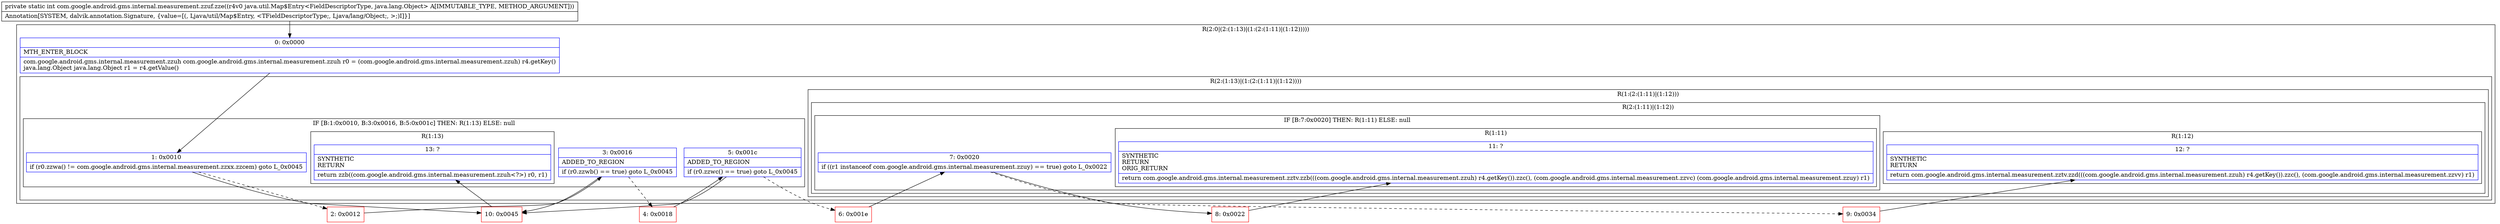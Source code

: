 digraph "CFG forcom.google.android.gms.internal.measurement.zzuf.zze(Ljava\/util\/Map$Entry;)I" {
subgraph cluster_Region_821747933 {
label = "R(2:0|(2:(1:13)|(1:(2:(1:11)|(1:12)))))";
node [shape=record,color=blue];
Node_0 [shape=record,label="{0\:\ 0x0000|MTH_ENTER_BLOCK\l|com.google.android.gms.internal.measurement.zzuh com.google.android.gms.internal.measurement.zzuh r0 = (com.google.android.gms.internal.measurement.zzuh) r4.getKey()\ljava.lang.Object java.lang.Object r1 = r4.getValue()\l}"];
subgraph cluster_Region_373253775 {
label = "R(2:(1:13)|(1:(2:(1:11)|(1:12))))";
node [shape=record,color=blue];
subgraph cluster_IfRegion_1149941101 {
label = "IF [B:1:0x0010, B:3:0x0016, B:5:0x001c] THEN: R(1:13) ELSE: null";
node [shape=record,color=blue];
Node_1 [shape=record,label="{1\:\ 0x0010|if (r0.zzwa() != com.google.android.gms.internal.measurement.zzxx.zzcem) goto L_0x0045\l}"];
Node_3 [shape=record,label="{3\:\ 0x0016|ADDED_TO_REGION\l|if (r0.zzwb() == true) goto L_0x0045\l}"];
Node_5 [shape=record,label="{5\:\ 0x001c|ADDED_TO_REGION\l|if (r0.zzwc() == true) goto L_0x0045\l}"];
subgraph cluster_Region_817441974 {
label = "R(1:13)";
node [shape=record,color=blue];
Node_13 [shape=record,label="{13\:\ ?|SYNTHETIC\lRETURN\l|return zzb((com.google.android.gms.internal.measurement.zzuh\<?\>) r0, r1)\l}"];
}
}
subgraph cluster_Region_771670011 {
label = "R(1:(2:(1:11)|(1:12)))";
node [shape=record,color=blue];
subgraph cluster_Region_1738321382 {
label = "R(2:(1:11)|(1:12))";
node [shape=record,color=blue];
subgraph cluster_IfRegion_1899080288 {
label = "IF [B:7:0x0020] THEN: R(1:11) ELSE: null";
node [shape=record,color=blue];
Node_7 [shape=record,label="{7\:\ 0x0020|if ((r1 instanceof com.google.android.gms.internal.measurement.zzuy) == true) goto L_0x0022\l}"];
subgraph cluster_Region_380260499 {
label = "R(1:11)";
node [shape=record,color=blue];
Node_11 [shape=record,label="{11\:\ ?|SYNTHETIC\lRETURN\lORIG_RETURN\l|return com.google.android.gms.internal.measurement.zztv.zzb(((com.google.android.gms.internal.measurement.zzuh) r4.getKey()).zzc(), (com.google.android.gms.internal.measurement.zzvc) (com.google.android.gms.internal.measurement.zzuy) r1)\l}"];
}
}
subgraph cluster_Region_119189238 {
label = "R(1:12)";
node [shape=record,color=blue];
Node_12 [shape=record,label="{12\:\ ?|SYNTHETIC\lRETURN\l|return com.google.android.gms.internal.measurement.zztv.zzd(((com.google.android.gms.internal.measurement.zzuh) r4.getKey()).zzc(), (com.google.android.gms.internal.measurement.zzvv) r1)\l}"];
}
}
}
}
}
Node_2 [shape=record,color=red,label="{2\:\ 0x0012}"];
Node_4 [shape=record,color=red,label="{4\:\ 0x0018}"];
Node_6 [shape=record,color=red,label="{6\:\ 0x001e}"];
Node_8 [shape=record,color=red,label="{8\:\ 0x0022}"];
Node_9 [shape=record,color=red,label="{9\:\ 0x0034}"];
Node_10 [shape=record,color=red,label="{10\:\ 0x0045}"];
MethodNode[shape=record,label="{private static int com.google.android.gms.internal.measurement.zzuf.zze((r4v0 java.util.Map$Entry\<FieldDescriptorType, java.lang.Object\> A[IMMUTABLE_TYPE, METHOD_ARGUMENT]))  | Annotation[SYSTEM, dalvik.annotation.Signature, \{value=[(, Ljava\/util\/Map$Entry, \<TFieldDescriptorType;, Ljava\/lang\/Object;, \>;)I]\}]\l}"];
MethodNode -> Node_0;
Node_0 -> Node_1;
Node_1 -> Node_2[style=dashed];
Node_1 -> Node_10;
Node_3 -> Node_4[style=dashed];
Node_3 -> Node_10;
Node_5 -> Node_6[style=dashed];
Node_5 -> Node_10;
Node_7 -> Node_8;
Node_7 -> Node_9[style=dashed];
Node_2 -> Node_3;
Node_4 -> Node_5;
Node_6 -> Node_7;
Node_8 -> Node_11;
Node_9 -> Node_12;
Node_10 -> Node_13;
}

